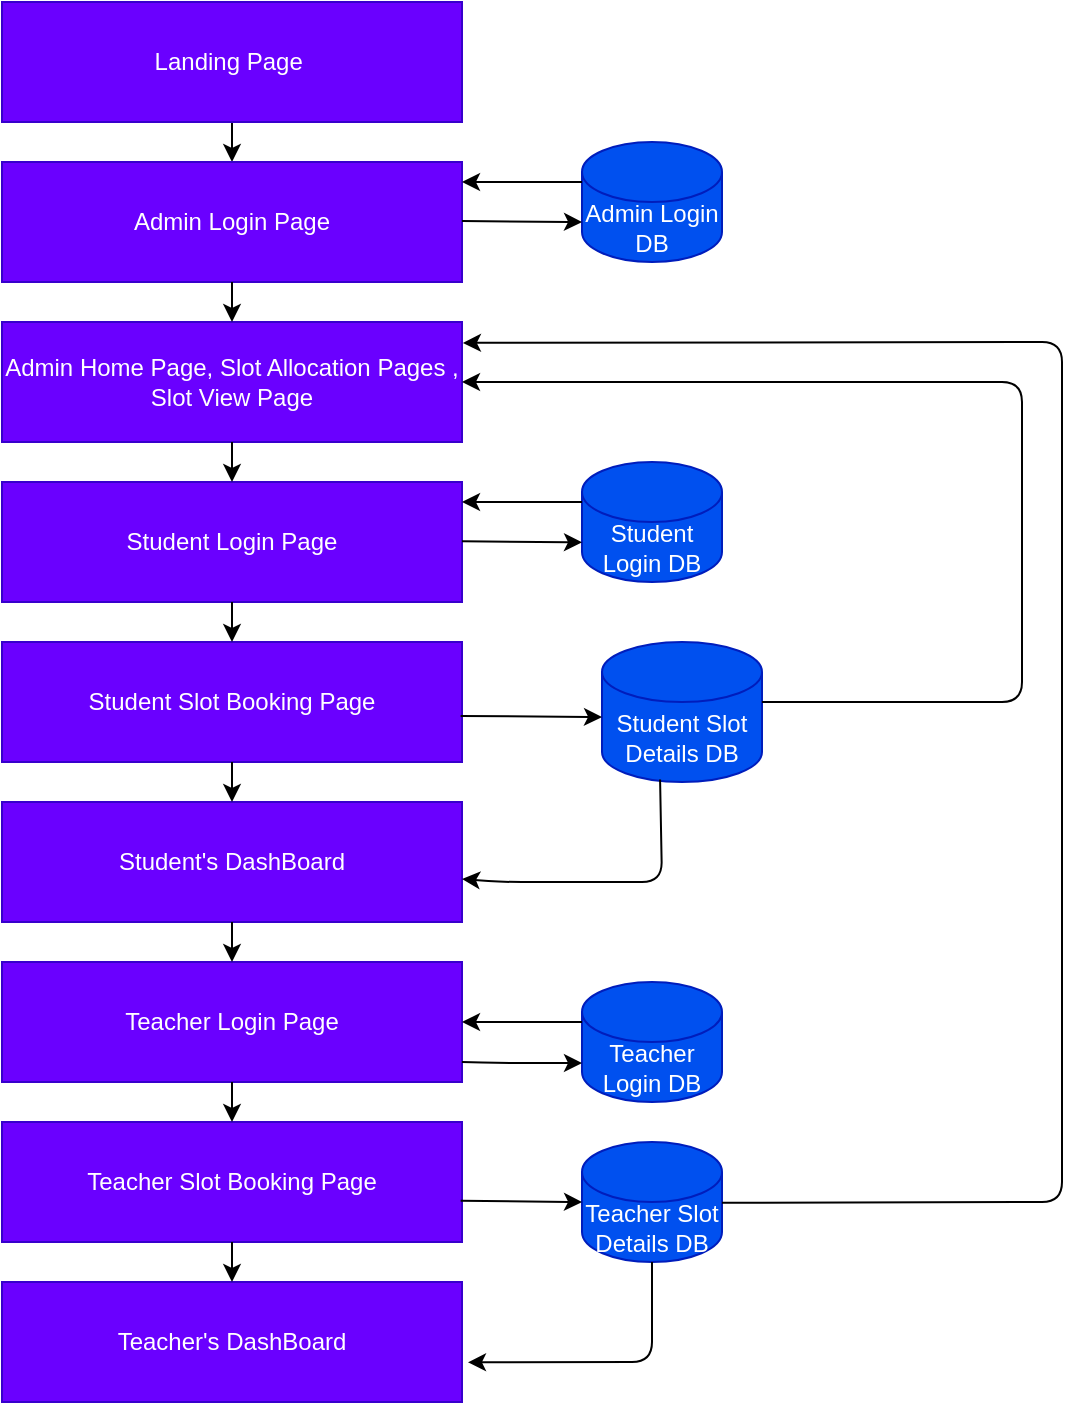 <mxfile>
    <diagram id="FnBQMYydhozvYKVlPJjm" name="Page-1">
        <mxGraphModel dx="687" dy="546" grid="1" gridSize="10" guides="1" tooltips="1" connect="1" arrows="1" fold="1" page="1" pageScale="1" pageWidth="850" pageHeight="1100" math="0" shadow="0">
            <root>
                <mxCell id="0"/>
                <mxCell id="1" parent="0"/>
                <mxCell id="51" style="edgeStyle=none;html=1;entryX=0.5;entryY=0;entryDx=0;entryDy=0;" edge="1" parent="1" source="2" target="3">
                    <mxGeometry relative="1" as="geometry">
                        <mxPoint x="270" y="140" as="targetPoint"/>
                    </mxGeometry>
                </mxCell>
                <mxCell id="2" value="Landing Page&amp;nbsp;" style="rounded=0;whiteSpace=wrap;html=1;fillColor=#6a00ff;fontColor=#ffffff;strokeColor=#3700CC;" parent="1" vertex="1">
                    <mxGeometry x="170" y="60" width="230" height="60" as="geometry"/>
                </mxCell>
                <mxCell id="3" value="Admin Login Page&lt;span style=&quot;color: rgba(0, 0, 0, 0); font-family: monospace; font-size: 0px; text-align: start;&quot;&gt;%3CmxGraphModel%3E%3Croot%3E%3CmxCell%20id%3D%220%22%2F%3E%3CmxCell%20id%3D%221%22%20parent%3D%220%22%2F%3E%3CmxCell%20id%3D%222%22%20value%3D%22Landing%20Page%26amp%3Bnbsp%3B%22%20style%3D%22rounded%3D0%3BwhiteSpace%3Dwrap%3Bhtml%3D1%3BfillColor%3D%236a00ff%3BfontColor%3D%23ffffff%3BstrokeColor%3D%233700CC%3B%22%20vertex%3D%221%22%20parent%3D%221%22%3E%3CmxGeometry%20x%3D%22170%22%20y%3D%2260%22%20width%3D%22230%22%20height%3D%2260%22%20as%3D%22geometry%22%2F%3E%3C%2FmxCell%3E%3C%2Froot%3E%3C%2FmxGraphModel%3E&lt;/span&gt;" style="rounded=0;whiteSpace=wrap;html=1;fillColor=#6a00ff;fontColor=#ffffff;strokeColor=#3700CC;" parent="1" vertex="1">
                    <mxGeometry x="170" y="140" width="230" height="60" as="geometry"/>
                </mxCell>
                <mxCell id="4" value="Admin Home Page, Slot Allocation Pages ,&lt;br&gt;Slot View Page" style="rounded=0;whiteSpace=wrap;html=1;fillColor=#6a00ff;fontColor=#ffffff;strokeColor=#3700CC;" parent="1" vertex="1">
                    <mxGeometry x="170" y="220" width="230" height="60" as="geometry"/>
                </mxCell>
                <mxCell id="5" value="Admin Login DB" style="shape=cylinder3;whiteSpace=wrap;html=1;boundedLbl=1;backgroundOutline=1;size=15;fillColor=#0050ef;fontColor=#ffffff;strokeColor=#001DBC;" parent="1" vertex="1">
                    <mxGeometry x="460" y="130" width="70" height="60" as="geometry"/>
                </mxCell>
                <mxCell id="7" value="" style="endArrow=classic;html=1;" parent="1" edge="1">
                    <mxGeometry relative="1" as="geometry">
                        <mxPoint x="400" y="169.5" as="sourcePoint"/>
                        <mxPoint x="460" y="170" as="targetPoint"/>
                    </mxGeometry>
                </mxCell>
                <mxCell id="11" value="" style="endArrow=classic;html=1;" parent="1" edge="1">
                    <mxGeometry width="50" height="50" relative="1" as="geometry">
                        <mxPoint x="460" y="150" as="sourcePoint"/>
                        <mxPoint x="400" y="150" as="targetPoint"/>
                    </mxGeometry>
                </mxCell>
                <mxCell id="12" value="Student Slot Booking Page" style="rounded=0;whiteSpace=wrap;html=1;fillColor=#6a00ff;fontColor=#ffffff;strokeColor=#3700CC;" parent="1" vertex="1">
                    <mxGeometry x="170" y="380" width="230" height="60" as="geometry"/>
                </mxCell>
                <mxCell id="13" value="Student's DashBoard" style="rounded=0;whiteSpace=wrap;html=1;fillColor=#6a00ff;fontColor=#ffffff;strokeColor=#3700CC;" parent="1" vertex="1">
                    <mxGeometry x="170" y="460" width="230" height="60" as="geometry"/>
                </mxCell>
                <mxCell id="14" value="Teacher Slot Booking Page" style="rounded=0;whiteSpace=wrap;html=1;fillColor=#6a00ff;fontColor=#ffffff;strokeColor=#3700CC;" parent="1" vertex="1">
                    <mxGeometry x="170" y="620" width="230" height="60" as="geometry"/>
                </mxCell>
                <mxCell id="15" value="Teacher's DashBoard" style="rounded=0;whiteSpace=wrap;html=1;fillColor=#6a00ff;fontColor=#ffffff;strokeColor=#3700CC;" parent="1" vertex="1">
                    <mxGeometry x="170" y="700" width="230" height="60" as="geometry"/>
                </mxCell>
                <mxCell id="16" value="Student Login DB" style="shape=cylinder3;whiteSpace=wrap;html=1;boundedLbl=1;backgroundOutline=1;size=15;fillColor=#0050ef;fontColor=#ffffff;strokeColor=#001DBC;" parent="1" vertex="1">
                    <mxGeometry x="460" y="290" width="70" height="60" as="geometry"/>
                </mxCell>
                <mxCell id="17" value="Student Login Page" style="rounded=0;whiteSpace=wrap;html=1;fillColor=#6a00ff;fontColor=#ffffff;strokeColor=#3700CC;" parent="1" vertex="1">
                    <mxGeometry x="170" y="300" width="230" height="60" as="geometry"/>
                </mxCell>
                <mxCell id="18" value="" style="endArrow=classic;html=1;" parent="1" edge="1">
                    <mxGeometry relative="1" as="geometry">
                        <mxPoint x="400" y="329.63" as="sourcePoint"/>
                        <mxPoint x="460" y="330.16" as="targetPoint"/>
                    </mxGeometry>
                </mxCell>
                <mxCell id="25" value="" style="endArrow=classic;html=1;" parent="1" edge="1">
                    <mxGeometry width="50" height="50" relative="1" as="geometry">
                        <mxPoint x="460" y="310" as="sourcePoint"/>
                        <mxPoint x="400" y="310" as="targetPoint"/>
                    </mxGeometry>
                </mxCell>
                <mxCell id="26" value="Teacher Login Page" style="rounded=0;whiteSpace=wrap;html=1;fillColor=#6a00ff;fontColor=#ffffff;strokeColor=#3700CC;" parent="1" vertex="1">
                    <mxGeometry x="170" y="540" width="230" height="60" as="geometry"/>
                </mxCell>
                <mxCell id="27" value="Teacher Login DB" style="shape=cylinder3;whiteSpace=wrap;html=1;boundedLbl=1;backgroundOutline=1;size=15;fillColor=#0050ef;fontColor=#ffffff;strokeColor=#001DBC;" parent="1" vertex="1">
                    <mxGeometry x="460" y="550" width="70" height="60" as="geometry"/>
                </mxCell>
                <mxCell id="28" value="" style="endArrow=classic;html=1;" parent="1" edge="1">
                    <mxGeometry relative="1" as="geometry">
                        <mxPoint x="400" y="590" as="sourcePoint"/>
                        <mxPoint x="460" y="590.53" as="targetPoint"/>
                        <Array as="points">
                            <mxPoint x="420" y="590.53"/>
                        </Array>
                    </mxGeometry>
                </mxCell>
                <mxCell id="29" value="" style="endArrow=classic;html=1;" parent="1" edge="1">
                    <mxGeometry width="50" height="50" relative="1" as="geometry">
                        <mxPoint x="460" y="570" as="sourcePoint"/>
                        <mxPoint x="400" y="570" as="targetPoint"/>
                    </mxGeometry>
                </mxCell>
                <mxCell id="34" value="Teacher Slot Details DB" style="shape=cylinder3;whiteSpace=wrap;html=1;boundedLbl=1;backgroundOutline=1;size=15;fillColor=#0050ef;fontColor=#ffffff;strokeColor=#001DBC;" parent="1" vertex="1">
                    <mxGeometry x="460" y="630" width="70" height="60" as="geometry"/>
                </mxCell>
                <mxCell id="35" value="Student Slot Details DB" style="shape=cylinder3;whiteSpace=wrap;html=1;boundedLbl=1;backgroundOutline=1;size=15;fillColor=#0050ef;fontColor=#ffffff;strokeColor=#001DBC;" parent="1" vertex="1">
                    <mxGeometry x="470" y="380" width="80" height="70" as="geometry"/>
                </mxCell>
                <mxCell id="37" value="" style="endArrow=classic;html=1;entryX=0;entryY=0;entryDx=0;entryDy=37.5;entryPerimeter=0;exitX=0.997;exitY=0.616;exitDx=0;exitDy=0;exitPerimeter=0;" parent="1" source="12" target="35" edge="1">
                    <mxGeometry width="50" height="50" relative="1" as="geometry">
                        <mxPoint x="400" y="420" as="sourcePoint"/>
                        <mxPoint x="450" y="370" as="targetPoint"/>
                    </mxGeometry>
                </mxCell>
                <mxCell id="40" value="" style="endArrow=classic;html=1;exitX=0.997;exitY=0.616;exitDx=0;exitDy=0;exitPerimeter=0;" parent="1" edge="1">
                    <mxGeometry width="50" height="50" relative="1" as="geometry">
                        <mxPoint x="399.31" y="659.41" as="sourcePoint"/>
                        <mxPoint x="460" y="660" as="targetPoint"/>
                    </mxGeometry>
                </mxCell>
                <mxCell id="41" value="" style="endArrow=classic;html=1;exitX=0.363;exitY=0.982;exitDx=0;exitDy=0;exitPerimeter=0;" parent="1" source="35" target="13" edge="1">
                    <mxGeometry width="50" height="50" relative="1" as="geometry">
                        <mxPoint x="500" y="460" as="sourcePoint"/>
                        <mxPoint x="500" y="490" as="targetPoint"/>
                        <Array as="points">
                            <mxPoint x="500" y="500"/>
                            <mxPoint x="420" y="500"/>
                        </Array>
                    </mxGeometry>
                </mxCell>
                <mxCell id="43" value="" style="edgeStyle=none;orthogonalLoop=1;jettySize=auto;html=1;exitX=0.5;exitY=1;exitDx=0;exitDy=0;exitPerimeter=0;entryX=1.013;entryY=0.669;entryDx=0;entryDy=0;entryPerimeter=0;" parent="1" source="34" target="15" edge="1">
                    <mxGeometry width="100" relative="1" as="geometry">
                        <mxPoint x="450" y="790" as="sourcePoint"/>
                        <mxPoint x="495" y="760" as="targetPoint"/>
                        <Array as="points">
                            <mxPoint x="495" y="740"/>
                        </Array>
                    </mxGeometry>
                </mxCell>
                <mxCell id="45" value="" style="edgeStyle=none;orthogonalLoop=1;jettySize=auto;html=1;entryX=1.002;entryY=0.174;entryDx=0;entryDy=0;entryPerimeter=0;" parent="1" target="4" edge="1">
                    <mxGeometry width="100" relative="1" as="geometry">
                        <mxPoint x="530" y="660.38" as="sourcePoint"/>
                        <mxPoint x="700" y="220" as="targetPoint"/>
                        <Array as="points">
                            <mxPoint x="700" y="660"/>
                            <mxPoint x="700" y="230"/>
                        </Array>
                    </mxGeometry>
                </mxCell>
                <mxCell id="49" value="" style="edgeStyle=none;orthogonalLoop=1;jettySize=auto;html=1;" parent="1" target="4" edge="1">
                    <mxGeometry width="100" relative="1" as="geometry">
                        <mxPoint x="550" y="410" as="sourcePoint"/>
                        <mxPoint x="680" y="260" as="targetPoint"/>
                        <Array as="points">
                            <mxPoint x="680" y="410"/>
                            <mxPoint x="680" y="250"/>
                        </Array>
                    </mxGeometry>
                </mxCell>
                <mxCell id="58" value="" style="edgeStyle=none;orthogonalLoop=1;jettySize=auto;html=1;exitX=0.5;exitY=1;exitDx=0;exitDy=0;entryX=0.5;entryY=0;entryDx=0;entryDy=0;" edge="1" parent="1" source="3" target="4">
                    <mxGeometry width="100" relative="1" as="geometry">
                        <mxPoint x="280" y="220" as="sourcePoint"/>
                        <mxPoint x="380" y="220" as="targetPoint"/>
                        <Array as="points"/>
                    </mxGeometry>
                </mxCell>
                <mxCell id="59" value="" style="edgeStyle=none;orthogonalLoop=1;jettySize=auto;html=1;entryX=0.5;entryY=0;entryDx=0;entryDy=0;exitX=0.5;exitY=1;exitDx=0;exitDy=0;" edge="1" parent="1" source="4" target="17">
                    <mxGeometry width="100" relative="1" as="geometry">
                        <mxPoint x="270" y="280" as="sourcePoint"/>
                        <mxPoint x="370" y="280" as="targetPoint"/>
                        <Array as="points"/>
                    </mxGeometry>
                </mxCell>
                <mxCell id="60" value="" style="edgeStyle=none;orthogonalLoop=1;jettySize=auto;html=1;entryX=0.5;entryY=0;entryDx=0;entryDy=0;" edge="1" parent="1" target="12">
                    <mxGeometry width="100" relative="1" as="geometry">
                        <mxPoint x="285" y="360" as="sourcePoint"/>
                        <mxPoint x="390" y="360" as="targetPoint"/>
                        <Array as="points"/>
                    </mxGeometry>
                </mxCell>
                <mxCell id="61" value="" style="edgeStyle=none;orthogonalLoop=1;jettySize=auto;html=1;entryX=0.5;entryY=0;entryDx=0;entryDy=0;exitX=0.5;exitY=1;exitDx=0;exitDy=0;" edge="1" parent="1" source="12" target="13">
                    <mxGeometry width="100" relative="1" as="geometry">
                        <mxPoint x="280" y="440" as="sourcePoint"/>
                        <mxPoint x="380" y="440" as="targetPoint"/>
                        <Array as="points"/>
                    </mxGeometry>
                </mxCell>
                <mxCell id="62" value="" style="edgeStyle=none;orthogonalLoop=1;jettySize=auto;html=1;" edge="1" parent="1">
                    <mxGeometry width="100" relative="1" as="geometry">
                        <mxPoint x="285" y="520" as="sourcePoint"/>
                        <mxPoint x="285" y="540" as="targetPoint"/>
                        <Array as="points"/>
                    </mxGeometry>
                </mxCell>
                <mxCell id="63" value="" style="edgeStyle=none;orthogonalLoop=1;jettySize=auto;html=1;entryX=0.5;entryY=0;entryDx=0;entryDy=0;" edge="1" parent="1" target="14">
                    <mxGeometry width="100" relative="1" as="geometry">
                        <mxPoint x="285" y="600" as="sourcePoint"/>
                        <mxPoint x="390" y="600" as="targetPoint"/>
                        <Array as="points"/>
                    </mxGeometry>
                </mxCell>
                <mxCell id="64" value="" style="edgeStyle=none;orthogonalLoop=1;jettySize=auto;html=1;exitX=0.5;exitY=1;exitDx=0;exitDy=0;" edge="1" parent="1" source="14" target="15">
                    <mxGeometry width="100" relative="1" as="geometry">
                        <mxPoint x="290" y="680" as="sourcePoint"/>
                        <mxPoint x="390" y="680" as="targetPoint"/>
                        <Array as="points"/>
                    </mxGeometry>
                </mxCell>
            </root>
        </mxGraphModel>
    </diagram>
</mxfile>